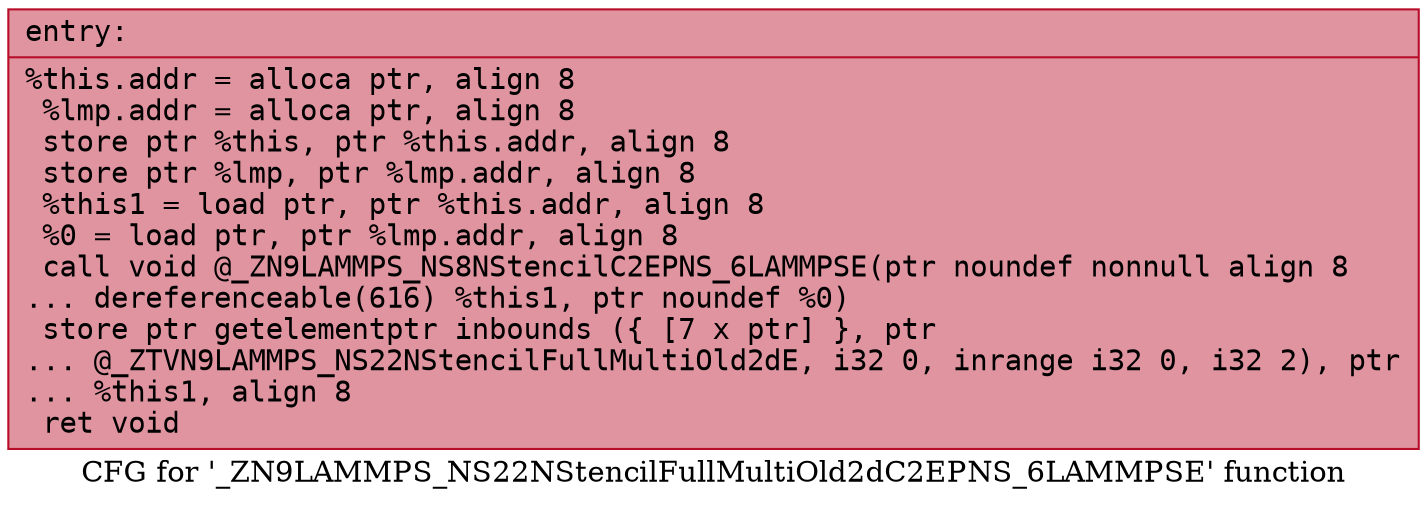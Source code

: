 digraph "CFG for '_ZN9LAMMPS_NS22NStencilFullMultiOld2dC2EPNS_6LAMMPSE' function" {
	label="CFG for '_ZN9LAMMPS_NS22NStencilFullMultiOld2dC2EPNS_6LAMMPSE' function";

	Node0x563ec0a68230 [shape=record,color="#b70d28ff", style=filled, fillcolor="#b70d2870" fontname="Courier",label="{entry:\l|  %this.addr = alloca ptr, align 8\l  %lmp.addr = alloca ptr, align 8\l  store ptr %this, ptr %this.addr, align 8\l  store ptr %lmp, ptr %lmp.addr, align 8\l  %this1 = load ptr, ptr %this.addr, align 8\l  %0 = load ptr, ptr %lmp.addr, align 8\l  call void @_ZN9LAMMPS_NS8NStencilC2EPNS_6LAMMPSE(ptr noundef nonnull align 8\l... dereferenceable(616) %this1, ptr noundef %0)\l  store ptr getelementptr inbounds (\{ [7 x ptr] \}, ptr\l... @_ZTVN9LAMMPS_NS22NStencilFullMultiOld2dE, i32 0, inrange i32 0, i32 2), ptr\l... %this1, align 8\l  ret void\l}"];
}
